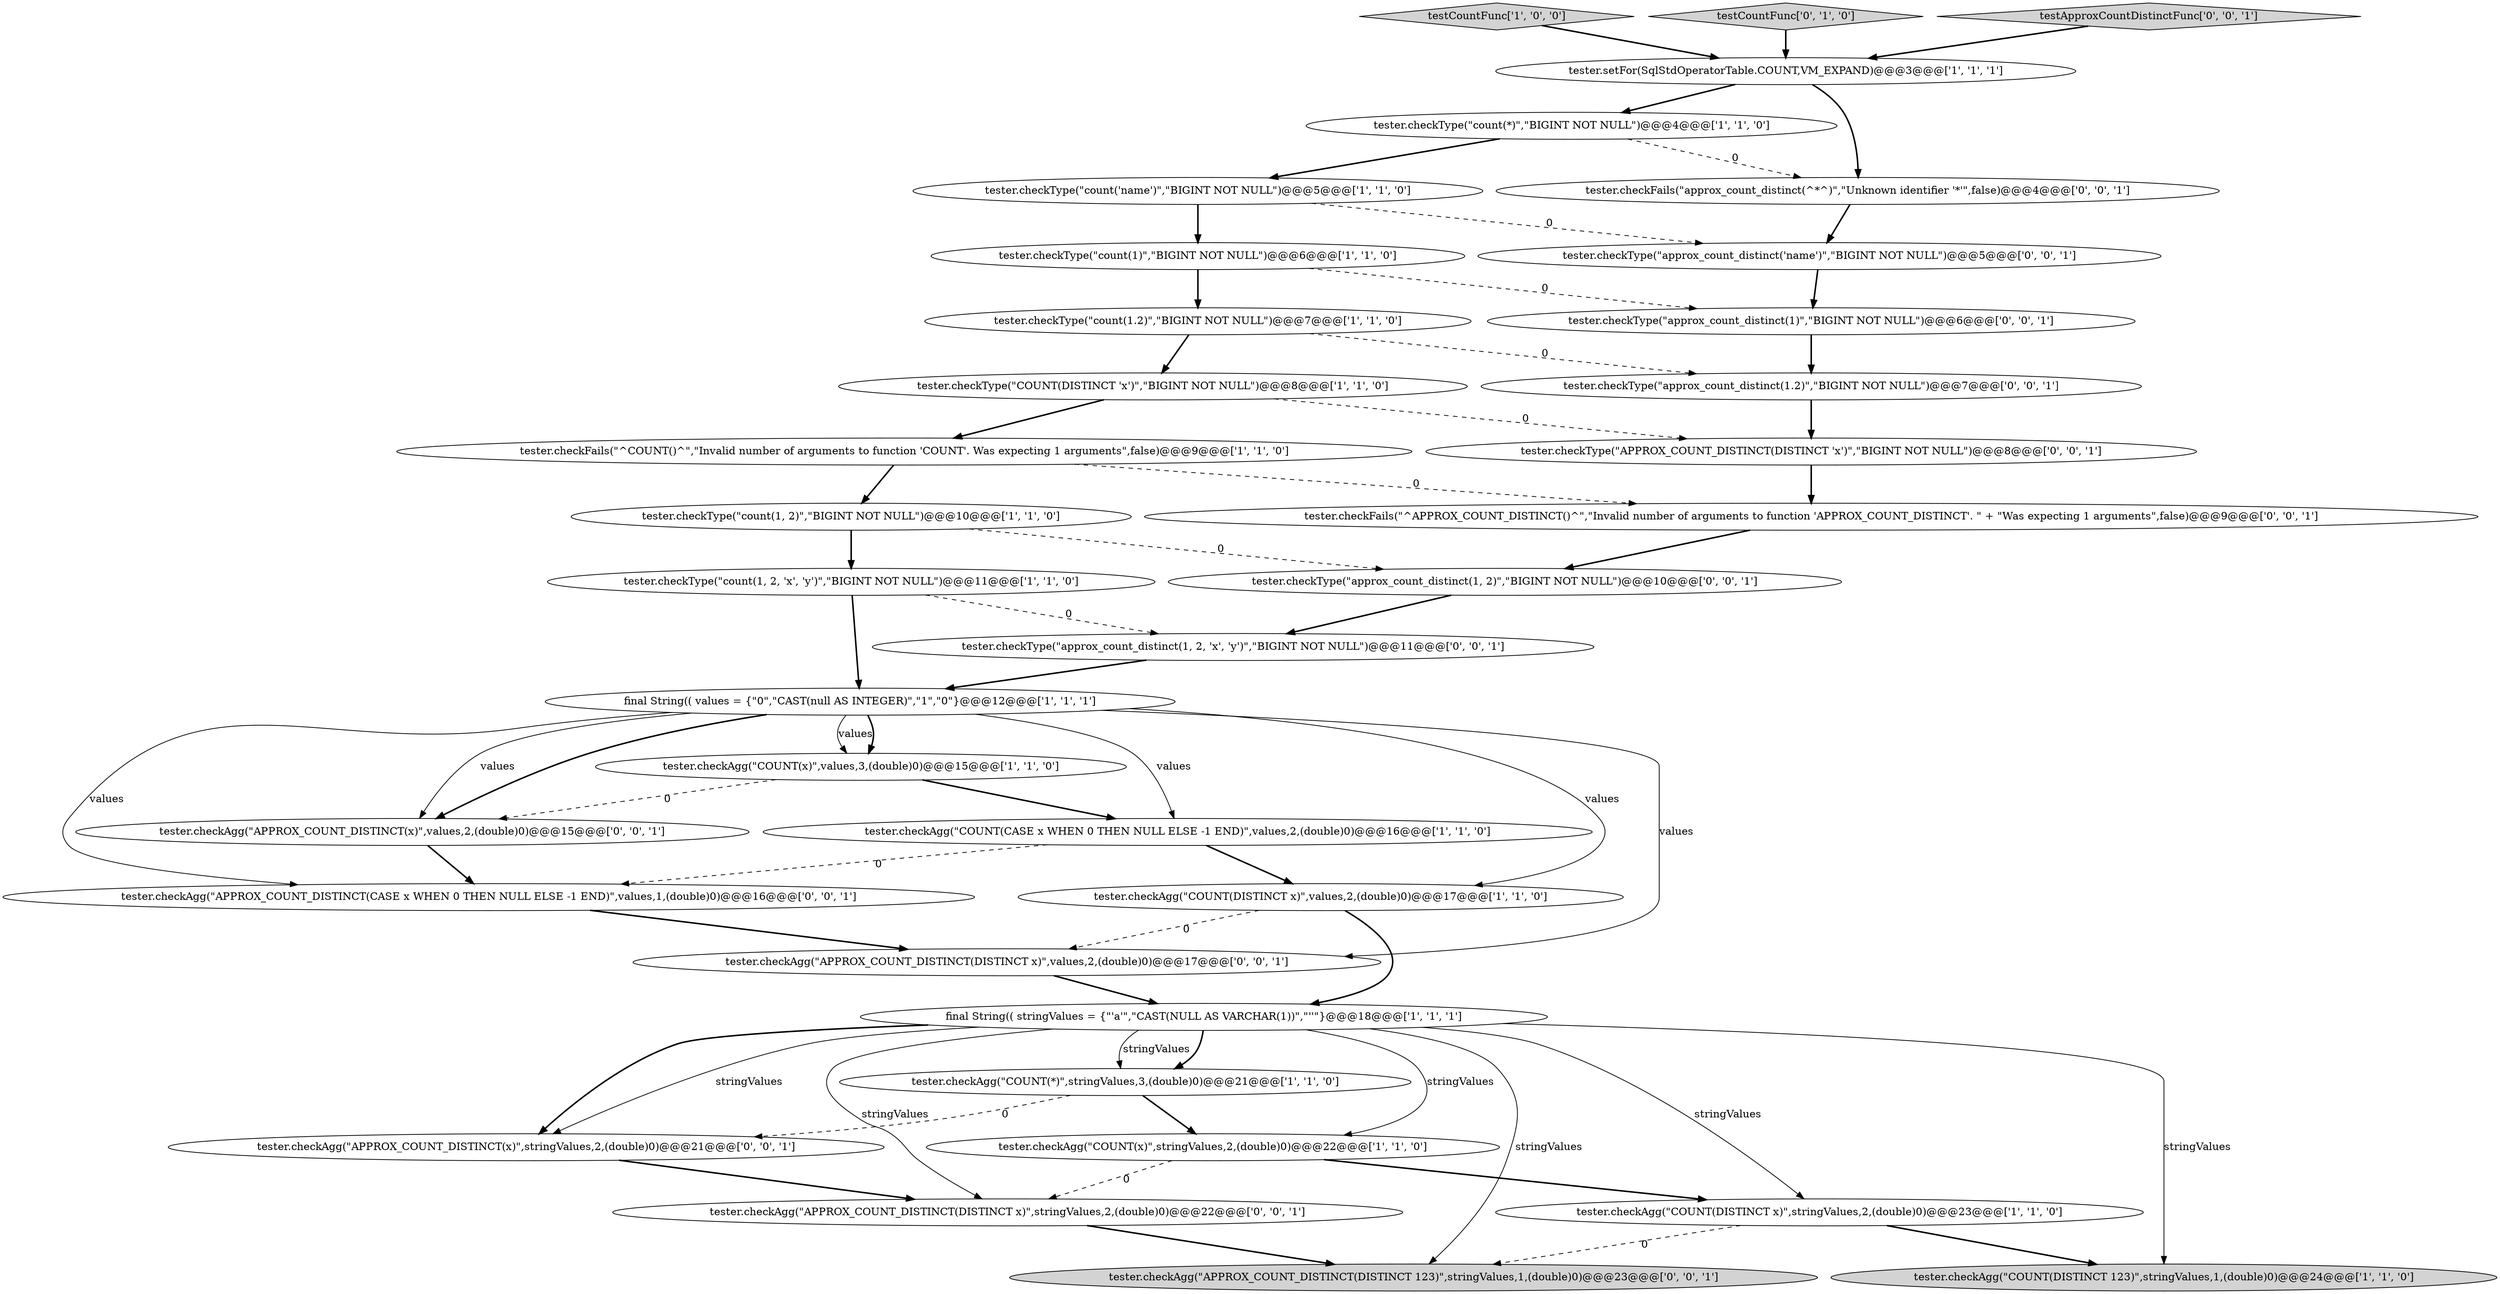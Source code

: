 digraph {
16 [style = filled, label = "tester.checkType(\"count(*)\",\"BIGINT NOT NULL\")@@@4@@@['1', '1', '0']", fillcolor = white, shape = ellipse image = "AAA0AAABBB1BBB"];
6 [style = filled, label = "final String(( values = {\"0\",\"CAST(null AS INTEGER)\",\"1\",\"0\"}@@@12@@@['1', '1', '1']", fillcolor = white, shape = ellipse image = "AAA0AAABBB1BBB"];
30 [style = filled, label = "tester.checkType(\"approx_count_distinct(1)\",\"BIGINT NOT NULL\")@@@6@@@['0', '0', '1']", fillcolor = white, shape = ellipse image = "AAA0AAABBB3BBB"];
7 [style = filled, label = "tester.checkType(\"COUNT(DISTINCT 'x')\",\"BIGINT NOT NULL\")@@@8@@@['1', '1', '0']", fillcolor = white, shape = ellipse image = "AAA0AAABBB1BBB"];
26 [style = filled, label = "tester.checkType(\"approx_count_distinct(1, 2, 'x', 'y')\",\"BIGINT NOT NULL\")@@@11@@@['0', '0', '1']", fillcolor = white, shape = ellipse image = "AAA0AAABBB3BBB"];
3 [style = filled, label = "tester.checkAgg(\"COUNT(x)\",stringValues,2,(double)0)@@@22@@@['1', '1', '0']", fillcolor = white, shape = ellipse image = "AAA0AAABBB1BBB"];
20 [style = filled, label = "tester.checkType(\"approx_count_distinct('name')\",\"BIGINT NOT NULL\")@@@5@@@['0', '0', '1']", fillcolor = white, shape = ellipse image = "AAA0AAABBB3BBB"];
27 [style = filled, label = "tester.checkAgg(\"APPROX_COUNT_DISTINCT(DISTINCT x)\",stringValues,2,(double)0)@@@22@@@['0', '0', '1']", fillcolor = white, shape = ellipse image = "AAA0AAABBB3BBB"];
34 [style = filled, label = "tester.checkAgg(\"APPROX_COUNT_DISTINCT(x)\",values,2,(double)0)@@@15@@@['0', '0', '1']", fillcolor = white, shape = ellipse image = "AAA0AAABBB3BBB"];
32 [style = filled, label = "tester.checkType(\"APPROX_COUNT_DISTINCT(DISTINCT 'x')\",\"BIGINT NOT NULL\")@@@8@@@['0', '0', '1']", fillcolor = white, shape = ellipse image = "AAA0AAABBB3BBB"];
0 [style = filled, label = "final String(( stringValues = {\"'a'\",\"CAST(NULL AS VARCHAR(1))\",\"''\"}@@@18@@@['1', '1', '1']", fillcolor = white, shape = ellipse image = "AAA0AAABBB1BBB"];
2 [style = filled, label = "tester.checkType(\"count(1, 2)\",\"BIGINT NOT NULL\")@@@10@@@['1', '1', '0']", fillcolor = white, shape = ellipse image = "AAA0AAABBB1BBB"];
31 [style = filled, label = "tester.checkFails(\"^APPROX_COUNT_DISTINCT()^\",\"Invalid number of arguments to function 'APPROX_COUNT_DISTINCT'. \" + \"Was expecting 1 arguments\",false)@@@9@@@['0', '0', '1']", fillcolor = white, shape = ellipse image = "AAA0AAABBB3BBB"];
11 [style = filled, label = "tester.checkType(\"count(1)\",\"BIGINT NOT NULL\")@@@6@@@['1', '1', '0']", fillcolor = white, shape = ellipse image = "AAA0AAABBB1BBB"];
33 [style = filled, label = "tester.checkType(\"approx_count_distinct(1.2)\",\"BIGINT NOT NULL\")@@@7@@@['0', '0', '1']", fillcolor = white, shape = ellipse image = "AAA0AAABBB3BBB"];
21 [style = filled, label = "tester.checkAgg(\"APPROX_COUNT_DISTINCT(x)\",stringValues,2,(double)0)@@@21@@@['0', '0', '1']", fillcolor = white, shape = ellipse image = "AAA0AAABBB3BBB"];
8 [style = filled, label = "tester.checkAgg(\"COUNT(CASE x WHEN 0 THEN NULL ELSE -1 END)\",values,2,(double)0)@@@16@@@['1', '1', '0']", fillcolor = white, shape = ellipse image = "AAA0AAABBB1BBB"];
12 [style = filled, label = "tester.checkType(\"count(1.2)\",\"BIGINT NOT NULL\")@@@7@@@['1', '1', '0']", fillcolor = white, shape = ellipse image = "AAA0AAABBB1BBB"];
4 [style = filled, label = "tester.setFor(SqlStdOperatorTable.COUNT,VM_EXPAND)@@@3@@@['1', '1', '1']", fillcolor = white, shape = ellipse image = "AAA0AAABBB1BBB"];
15 [style = filled, label = "tester.checkAgg(\"COUNT(DISTINCT x)\",stringValues,2,(double)0)@@@23@@@['1', '1', '0']", fillcolor = white, shape = ellipse image = "AAA0AAABBB1BBB"];
5 [style = filled, label = "tester.checkAgg(\"COUNT(x)\",values,3,(double)0)@@@15@@@['1', '1', '0']", fillcolor = white, shape = ellipse image = "AAA0AAABBB1BBB"];
28 [style = filled, label = "tester.checkAgg(\"APPROX_COUNT_DISTINCT(DISTINCT x)\",values,2,(double)0)@@@17@@@['0', '0', '1']", fillcolor = white, shape = ellipse image = "AAA0AAABBB3BBB"];
1 [style = filled, label = "testCountFunc['1', '0', '0']", fillcolor = lightgray, shape = diamond image = "AAA0AAABBB1BBB"];
13 [style = filled, label = "tester.checkAgg(\"COUNT(DISTINCT 123)\",stringValues,1,(double)0)@@@24@@@['1', '1', '0']", fillcolor = lightgray, shape = ellipse image = "AAA0AAABBB1BBB"];
19 [style = filled, label = "testCountFunc['0', '1', '0']", fillcolor = lightgray, shape = diamond image = "AAA0AAABBB2BBB"];
24 [style = filled, label = "testApproxCountDistinctFunc['0', '0', '1']", fillcolor = lightgray, shape = diamond image = "AAA0AAABBB3BBB"];
22 [style = filled, label = "tester.checkAgg(\"APPROX_COUNT_DISTINCT(DISTINCT 123)\",stringValues,1,(double)0)@@@23@@@['0', '0', '1']", fillcolor = lightgray, shape = ellipse image = "AAA0AAABBB3BBB"];
17 [style = filled, label = "tester.checkFails(\"^COUNT()^\",\"Invalid number of arguments to function 'COUNT'. Was expecting 1 arguments\",false)@@@9@@@['1', '1', '0']", fillcolor = white, shape = ellipse image = "AAA0AAABBB1BBB"];
29 [style = filled, label = "tester.checkAgg(\"APPROX_COUNT_DISTINCT(CASE x WHEN 0 THEN NULL ELSE -1 END)\",values,1,(double)0)@@@16@@@['0', '0', '1']", fillcolor = white, shape = ellipse image = "AAA0AAABBB3BBB"];
23 [style = filled, label = "tester.checkType(\"approx_count_distinct(1, 2)\",\"BIGINT NOT NULL\")@@@10@@@['0', '0', '1']", fillcolor = white, shape = ellipse image = "AAA0AAABBB3BBB"];
10 [style = filled, label = "tester.checkAgg(\"COUNT(*)\",stringValues,3,(double)0)@@@21@@@['1', '1', '0']", fillcolor = white, shape = ellipse image = "AAA0AAABBB1BBB"];
25 [style = filled, label = "tester.checkFails(\"approx_count_distinct(^*^)\",\"Unknown identifier '\*'\",false)@@@4@@@['0', '0', '1']", fillcolor = white, shape = ellipse image = "AAA0AAABBB3BBB"];
9 [style = filled, label = "tester.checkType(\"count('name')\",\"BIGINT NOT NULL\")@@@5@@@['1', '1', '0']", fillcolor = white, shape = ellipse image = "AAA0AAABBB1BBB"];
18 [style = filled, label = "tester.checkAgg(\"COUNT(DISTINCT x)\",values,2,(double)0)@@@17@@@['1', '1', '0']", fillcolor = white, shape = ellipse image = "AAA0AAABBB1BBB"];
14 [style = filled, label = "tester.checkType(\"count(1, 2, 'x', 'y')\",\"BIGINT NOT NULL\")@@@11@@@['1', '1', '0']", fillcolor = white, shape = ellipse image = "AAA0AAABBB1BBB"];
2->23 [style = dashed, label="0"];
9->20 [style = dashed, label="0"];
5->8 [style = bold, label=""];
34->29 [style = bold, label=""];
1->4 [style = bold, label=""];
6->5 [style = solid, label="values"];
15->13 [style = bold, label=""];
6->28 [style = solid, label="values"];
31->23 [style = bold, label=""];
7->17 [style = bold, label=""];
12->33 [style = dashed, label="0"];
9->11 [style = bold, label=""];
30->33 [style = bold, label=""];
4->25 [style = bold, label=""];
6->34 [style = bold, label=""];
10->21 [style = dashed, label="0"];
21->27 [style = bold, label=""];
0->15 [style = solid, label="stringValues"];
8->18 [style = bold, label=""];
16->25 [style = dashed, label="0"];
6->29 [style = solid, label="values"];
3->27 [style = dashed, label="0"];
23->26 [style = bold, label=""];
10->3 [style = bold, label=""];
11->12 [style = bold, label=""];
3->15 [style = bold, label=""];
0->21 [style = bold, label=""];
26->6 [style = bold, label=""];
0->3 [style = solid, label="stringValues"];
17->31 [style = dashed, label="0"];
27->22 [style = bold, label=""];
5->34 [style = dashed, label="0"];
12->7 [style = bold, label=""];
15->22 [style = dashed, label="0"];
0->13 [style = solid, label="stringValues"];
0->22 [style = solid, label="stringValues"];
14->26 [style = dashed, label="0"];
29->28 [style = bold, label=""];
28->0 [style = bold, label=""];
0->21 [style = solid, label="stringValues"];
6->5 [style = bold, label=""];
25->20 [style = bold, label=""];
0->10 [style = bold, label=""];
24->4 [style = bold, label=""];
17->2 [style = bold, label=""];
2->14 [style = bold, label=""];
18->28 [style = dashed, label="0"];
6->34 [style = solid, label="values"];
7->32 [style = dashed, label="0"];
33->32 [style = bold, label=""];
0->27 [style = solid, label="stringValues"];
19->4 [style = bold, label=""];
6->8 [style = solid, label="values"];
0->10 [style = solid, label="stringValues"];
11->30 [style = dashed, label="0"];
20->30 [style = bold, label=""];
6->18 [style = solid, label="values"];
14->6 [style = bold, label=""];
16->9 [style = bold, label=""];
18->0 [style = bold, label=""];
4->16 [style = bold, label=""];
32->31 [style = bold, label=""];
8->29 [style = dashed, label="0"];
}

